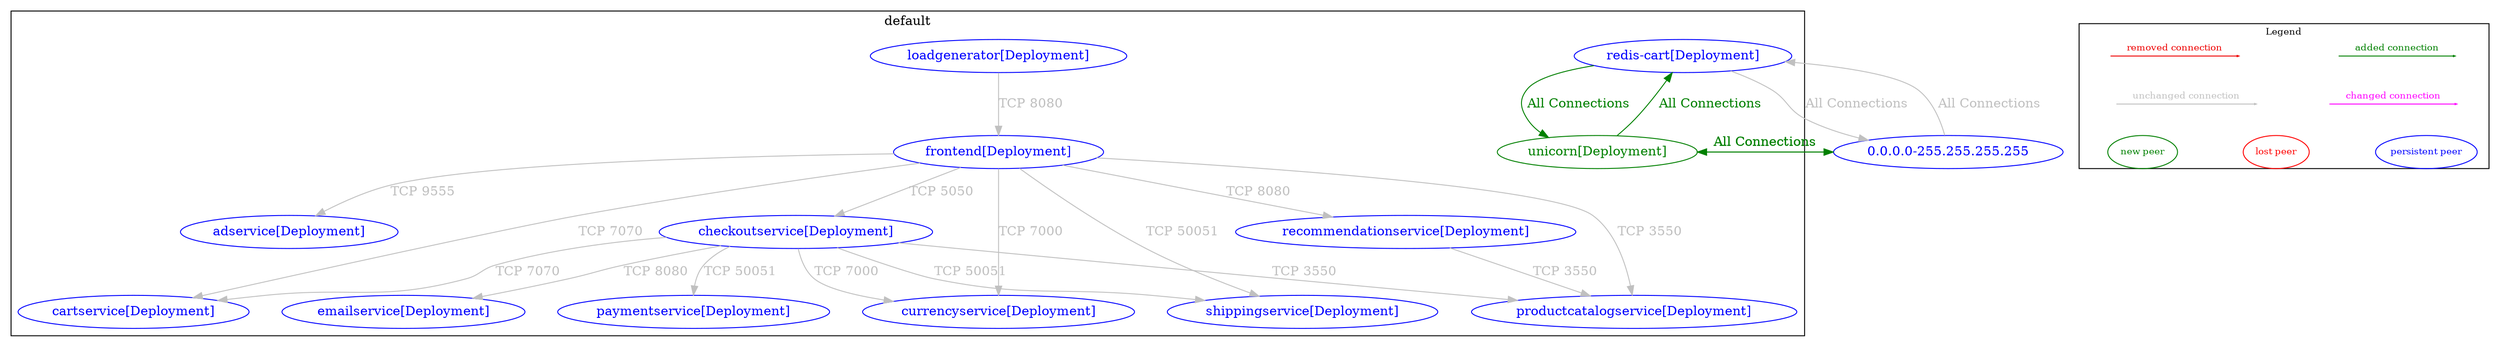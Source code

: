 digraph {
	subgraph "cluster_default" {
		color="black"
		fontcolor="black"
		"default/adservice[Deployment]" [label="adservice[Deployment]" color="blue" fontcolor="blue"]
		"default/cartservice[Deployment]" [label="cartservice[Deployment]" color="blue" fontcolor="blue"]
		"default/checkoutservice[Deployment]" [label="checkoutservice[Deployment]" color="blue" fontcolor="blue"]
		"default/currencyservice[Deployment]" [label="currencyservice[Deployment]" color="blue" fontcolor="blue"]
		"default/emailservice[Deployment]" [label="emailservice[Deployment]" color="blue" fontcolor="blue"]
		"default/frontend[Deployment]" [label="frontend[Deployment]" color="blue" fontcolor="blue"]
		"default/loadgenerator[Deployment]" [label="loadgenerator[Deployment]" color="blue" fontcolor="blue"]
		"default/paymentservice[Deployment]" [label="paymentservice[Deployment]" color="blue" fontcolor="blue"]
		"default/productcatalogservice[Deployment]" [label="productcatalogservice[Deployment]" color="blue" fontcolor="blue"]
		"default/recommendationservice[Deployment]" [label="recommendationservice[Deployment]" color="blue" fontcolor="blue"]
		"default/redis-cart[Deployment]" [label="redis-cart[Deployment]" color="blue" fontcolor="blue"]
		"default/shippingservice[Deployment]" [label="shippingservice[Deployment]" color="blue" fontcolor="blue"]
		"default/unicorn[Deployment]" [label="unicorn[Deployment]" color="#008000" fontcolor="#008000"]
		label="default"
	}
	"0.0.0.0-255.255.255.255" [label="0.0.0.0-255.255.255.255" color="blue" fontcolor="blue"]
	"0.0.0.0-255.255.255.255" -> "default/redis-cart[Deployment]" [label="All Connections" color="grey" fontcolor="grey"]
	"0.0.0.0-255.255.255.255" -> "default/unicorn[Deployment]" [label="All Connections" color="#008000" fontcolor="#008000"]
	"default/checkoutservice[Deployment]" -> "default/cartservice[Deployment]" [label="TCP 7070" color="grey" fontcolor="grey"]
	"default/checkoutservice[Deployment]" -> "default/currencyservice[Deployment]" [label="TCP 7000" color="grey" fontcolor="grey"]
	"default/checkoutservice[Deployment]" -> "default/emailservice[Deployment]" [label="TCP 8080" color="grey" fontcolor="grey"]
	"default/checkoutservice[Deployment]" -> "default/paymentservice[Deployment]" [label="TCP 50051" color="grey" fontcolor="grey"]
	"default/checkoutservice[Deployment]" -> "default/productcatalogservice[Deployment]" [label="TCP 3550" color="grey" fontcolor="grey"]
	"default/checkoutservice[Deployment]" -> "default/shippingservice[Deployment]" [label="TCP 50051" color="grey" fontcolor="grey"]
	"default/frontend[Deployment]" -> "default/adservice[Deployment]" [label="TCP 9555" color="grey" fontcolor="grey"]
	"default/frontend[Deployment]" -> "default/cartservice[Deployment]" [label="TCP 7070" color="grey" fontcolor="grey"]
	"default/frontend[Deployment]" -> "default/checkoutservice[Deployment]" [label="TCP 5050" color="grey" fontcolor="grey"]
	"default/frontend[Deployment]" -> "default/currencyservice[Deployment]" [label="TCP 7000" color="grey" fontcolor="grey"]
	"default/frontend[Deployment]" -> "default/productcatalogservice[Deployment]" [label="TCP 3550" color="grey" fontcolor="grey"]
	"default/frontend[Deployment]" -> "default/recommendationservice[Deployment]" [label="TCP 8080" color="grey" fontcolor="grey"]
	"default/frontend[Deployment]" -> "default/shippingservice[Deployment]" [label="TCP 50051" color="grey" fontcolor="grey"]
	"default/loadgenerator[Deployment]" -> "default/frontend[Deployment]" [label="TCP 8080" color="grey" fontcolor="grey"]
	"default/recommendationservice[Deployment]" -> "default/productcatalogservice[Deployment]" [label="TCP 3550" color="grey" fontcolor="grey"]
	"default/redis-cart[Deployment]" -> "0.0.0.0-255.255.255.255" [label="All Connections" color="grey" fontcolor="grey"]
	"default/redis-cart[Deployment]" -> "default/unicorn[Deployment]" [label="All Connections" color="#008000" fontcolor="#008000"]
	"default/unicorn[Deployment]" -> "0.0.0.0-255.255.255.255" [label="All Connections" color="#008000" fontcolor="#008000"]
	"default/unicorn[Deployment]" -> "default/redis-cart[Deployment]" [label="All Connections" color="#008000" fontcolor="#008000"]
	nodesep=0.5
	subgraph cluster_legend {
		label="Legend"
		fontsize = 10
		margin=0
		a [style=invis height=0 width=0]
		b [style=invis height=0 width=0]
		c [style=invis height=0 width=0]
		d [style=invis height=0 width=0]
		e [style=invis height=0 width=0]
		f [style=invis height=0 width=0]
		g [style=invis height=0 width=0]
		h [style=invis height=0 width=0]
		{rank=source a b c d}
		{rank=same e f g h}
		a -> b [label="added connection", color="#008000" fontcolor="#008000" fontsize = 10 arrowsize=0.2]
		c -> d [label="removed connection", color="red2" fontcolor="red2" fontsize = 10 arrowsize=0.2]
		e -> f [label="changed connection", color="magenta" fontcolor="magenta" fontsize = 10 arrowsize=0.2]
		g -> h [label="unchanged connection", color="grey" fontcolor="grey" fontsize = 10 arrowsize=0.2]
		np [label="new peer" color="#008000" fontcolor="#008000" fontsize = 10]
		lp [label="lost peer" color="red" fontcolor="red" fontsize = 10]
		pp [label="persistent peer" color="blue" fontcolor="blue" fontsize = 10]
		{rank=sink np lp pp}
		np->lp [style=invis]
		lp->pp [style=invis]
	}
}
